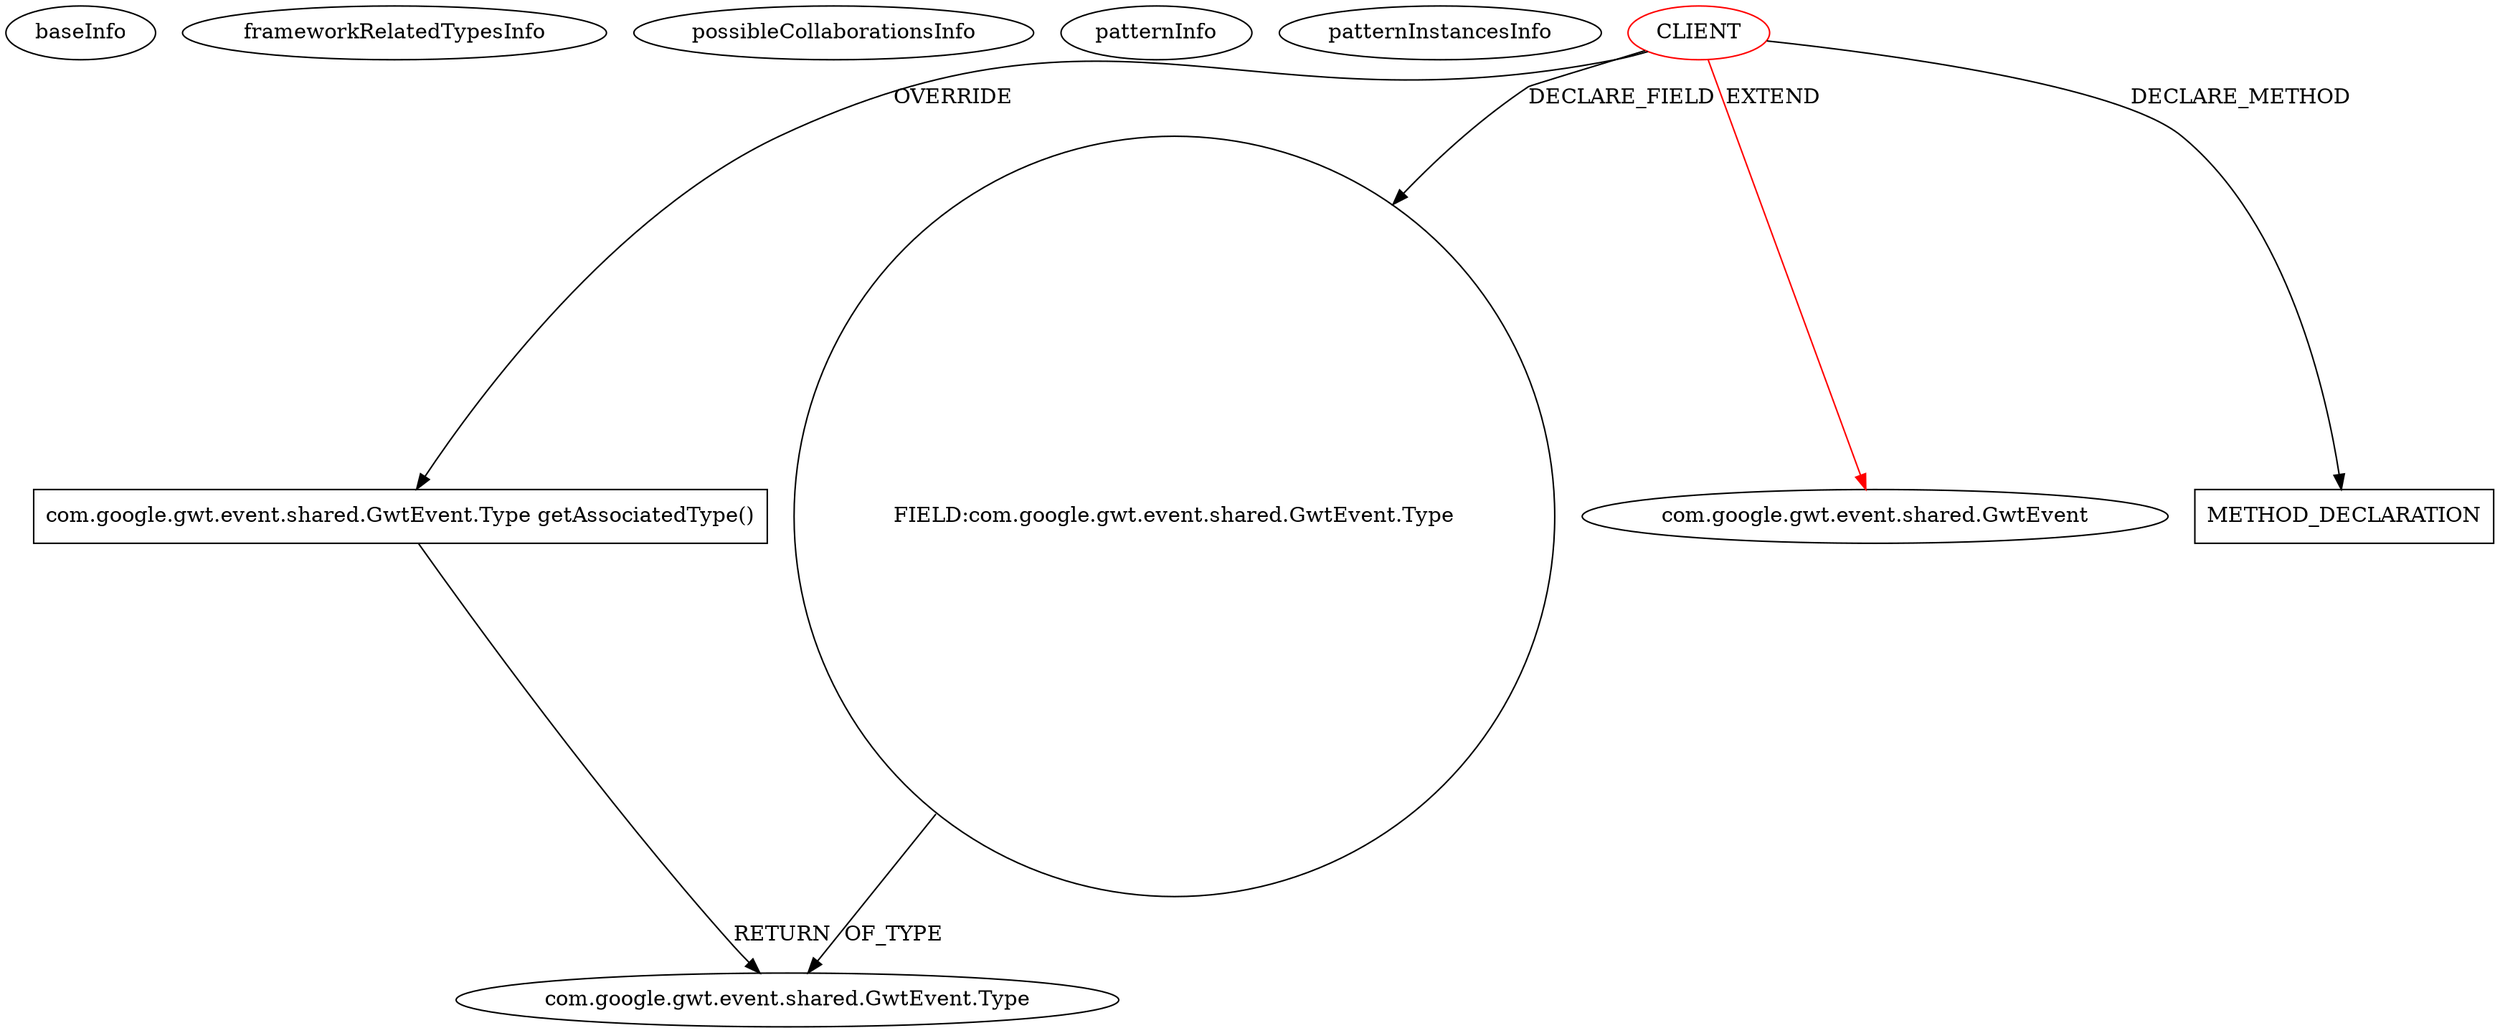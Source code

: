 digraph {
baseInfo[graphId=202,category="pattern",isAnonymous=false,possibleRelation=false]
frameworkRelatedTypesInfo[0="com.google.gwt.event.shared.GwtEvent"]
possibleCollaborationsInfo[]
patternInfo[frequency=6.0,patternRootClient=0]
patternInstancesInfo[0="dapicard-gwt-surface~/dapicard-gwt-surface/gwt-surface-master/gwt-surface/src/main/java/com/axeiya/gwt/surface/client/event/selectionchange/SelectionChangeEvent.java~SelectionChangeEvent~1243",1="dapicard-gwt-surface~/dapicard-gwt-surface/gwt-surface-master/gwt-surface/src/main/java/com/axeiya/gwt/surface/client/event/hotkeypressed/HotKeyPressedEvent.java~HotKeyPressedEvent~1235",2="dapicard-gwt-surface~/dapicard-gwt-surface/gwt-surface-master/gwt-surface/src/main/java/com/axeiya/gwt/surface/client/event/selectedsurfacechange/SelectedSurfaceChangeEvent.java~SelectedSurfaceChangeEvent~1240",3="dapicard-gwt-surface~/dapicard-gwt-surface/gwt-surface-master/gwt-surface/src/main/java/com/axeiya/gwt/surface/client/event/enterkeypressed/EnterKeyPressedEvent.java~EnterKeyPressedEvent~1232",4="dapicard-gwt-surface~/dapicard-gwt-surface/gwt-surface-master/gwt-surface/src/main/java/com/axeiya/gwt/surface/client/event/domchange/DomChangeEvent.java~DomChangeEvent~1229",5="aviera-websockets-gwtready~/aviera-websockets-gwtready/websockets-gwtready-master/src/org/arielviera/gwt/websockets/client/websockets/WebSocketMessageEvent.java~WebSocketMessageEvent~783"]
3[label="com.google.gwt.event.shared.GwtEvent.Type",vertexType="FRAMEWORK_CLASS_TYPE",isFrameworkType=false]
8[label="com.google.gwt.event.shared.GwtEvent.Type getAssociatedType()",vertexType="OVERRIDING_METHOD_DECLARATION",isFrameworkType=false,shape=box]
0[label="CLIENT",vertexType="ROOT_CLIENT_CLASS_DECLARATION",isFrameworkType=false,color=red]
2[label="FIELD:com.google.gwt.event.shared.GwtEvent.Type",vertexType="FIELD_DECLARATION",isFrameworkType=false,shape=circle]
1[label="com.google.gwt.event.shared.GwtEvent",vertexType="FRAMEWORK_CLASS_TYPE",isFrameworkType=false]
24[label="METHOD_DECLARATION",vertexType="CLIENT_METHOD_DECLARATION",isFrameworkType=false,shape=box]
0->8[label="OVERRIDE"]
0->24[label="DECLARE_METHOD"]
2->3[label="OF_TYPE"]
0->2[label="DECLARE_FIELD"]
0->1[label="EXTEND",color=red]
8->3[label="RETURN"]
}
